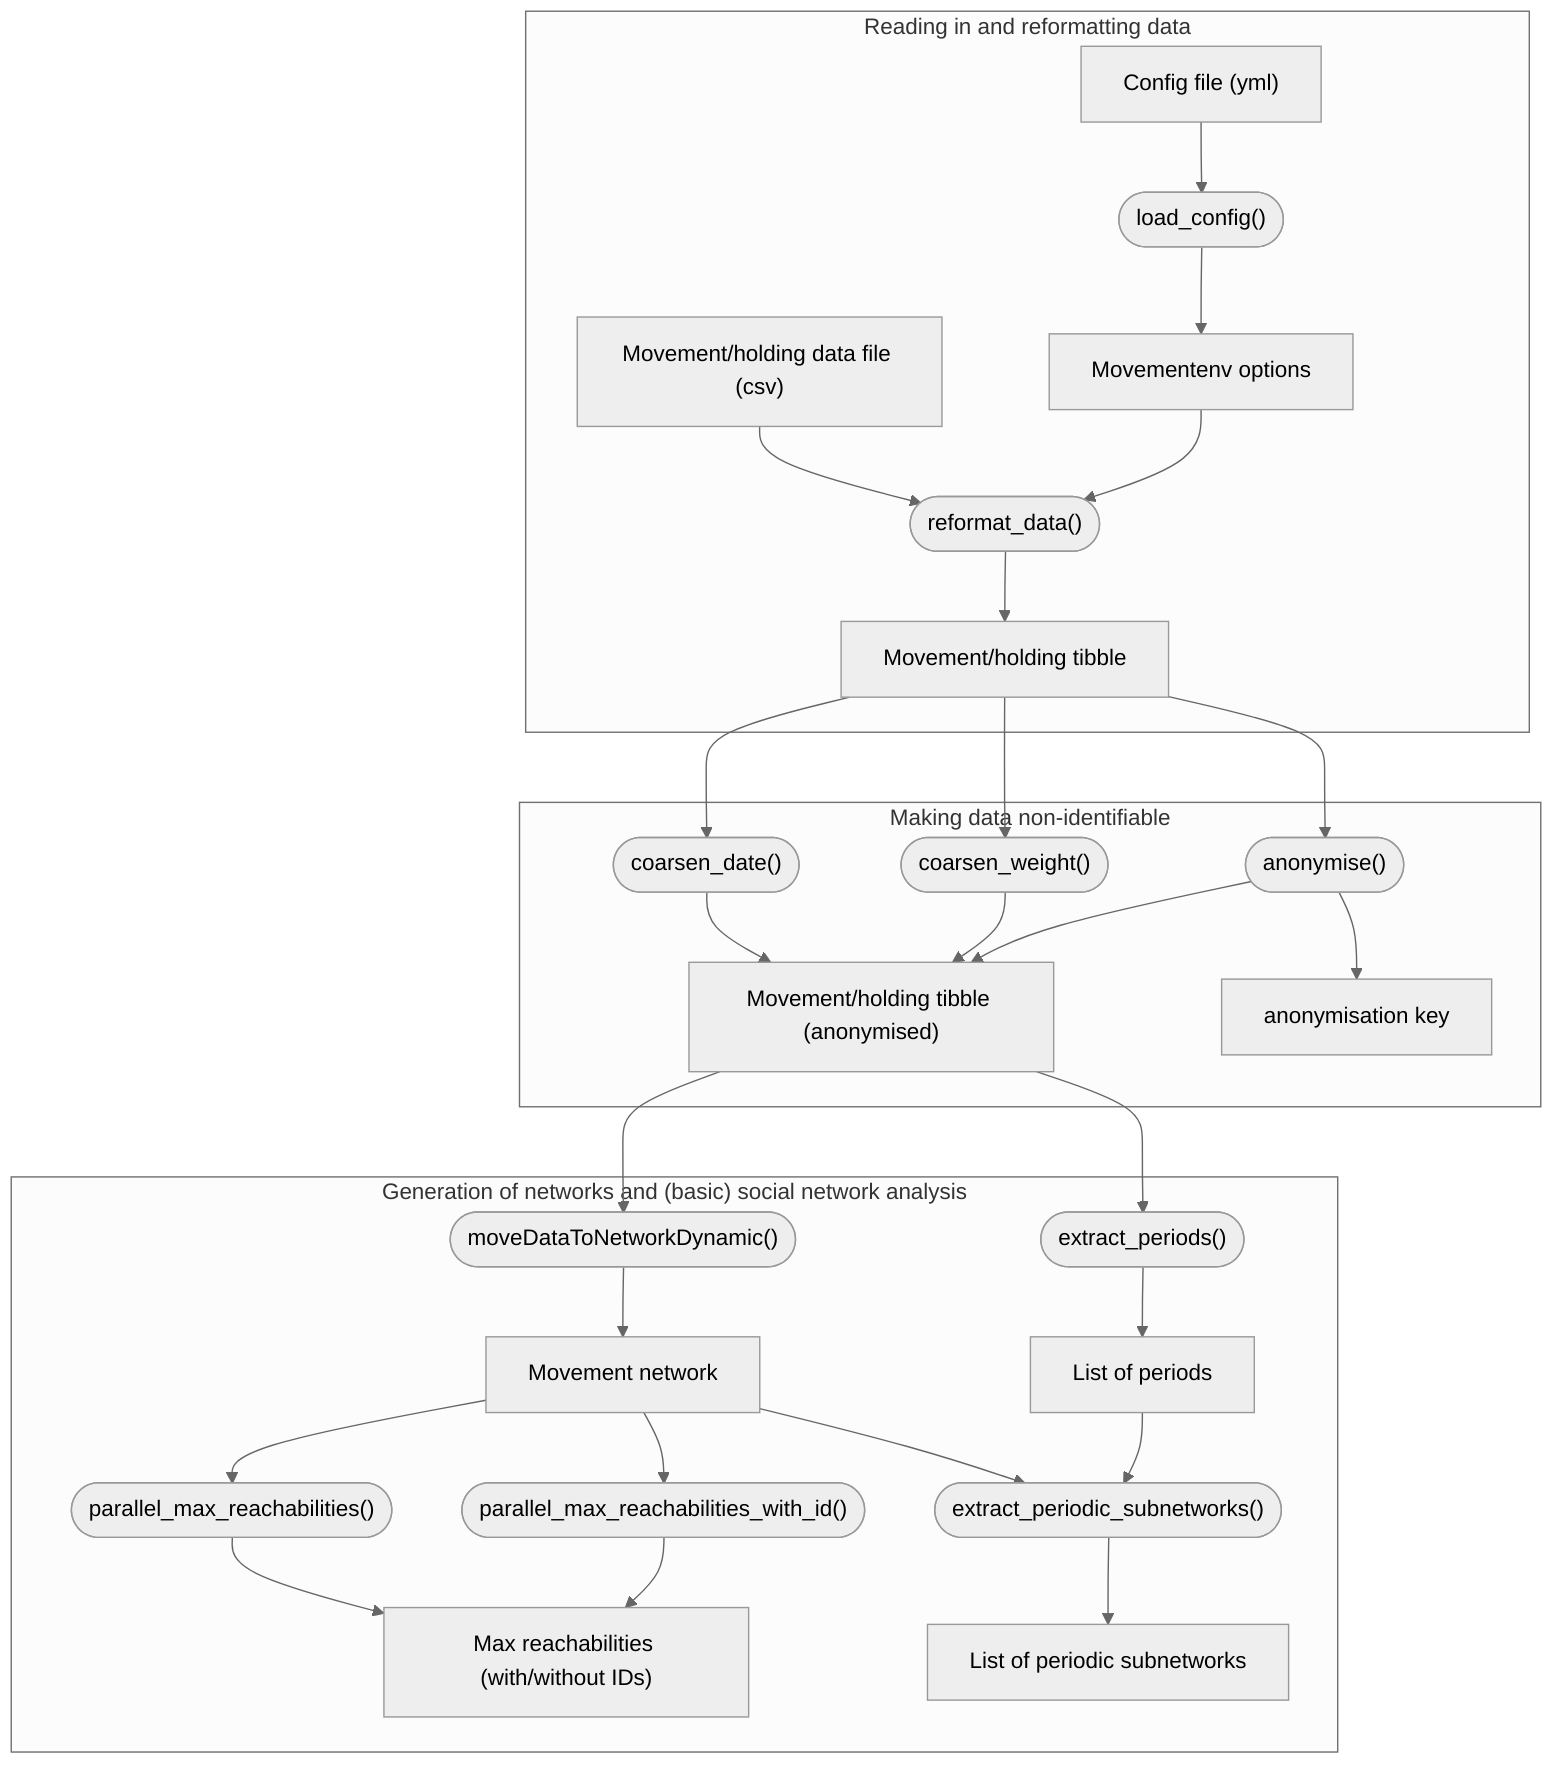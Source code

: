 %%{init: {'theme':'neutral'}}%%
flowchart TD
    subgraph reformat ["Reading in and reformatting data"]
    CSV["Movement/holding data file (csv)"]
    CSV-->REFORMAT(["reformat_data()"])
    YML["Config file (yml)"]
    YML --> CFG(["load_config()"]) --> ENV[Movementenv options]
    ENV --> REFORMAT
    REFORMAT --> TBL["Movement/holding tibble"]
    end
    subgraph anonymisation ["Making data non-identifiable"]
    TBL --> CDT(["coarsen_date()"]) --> ATBL["Movement/holding tibble (anonymised)"]
    TBL --> CWT(["coarsen_weight()"]) --> ATBL
    TBL --> ANON(["anonymise()"]) --> ATBL
    ANON --> ANONKEY["anonymisation key"]
    end
    subgraph net ["Generation of networks and (basic) social network analysis"]
    ATBL --> MKNET(["moveDataToNetworkDynamic()"])
    MKNET --> NET[Movement network]
    NET --> PMR(["parallel_max_reachabilities()"]) --> MR["Max reachabilities (with/without IDs)"]
    NET --> PMRID(["parallel_max_reachabilities_with_id()"]) --> MR
    ATBL --> EXPER(["extract_periods()"]) --> PER["List of periods"]
    NET --> EXPSN(["extract_periodic_subnetworks()"]) --> PSN["List of periodic subnetworks"]
    PER --> EXPSN
    end